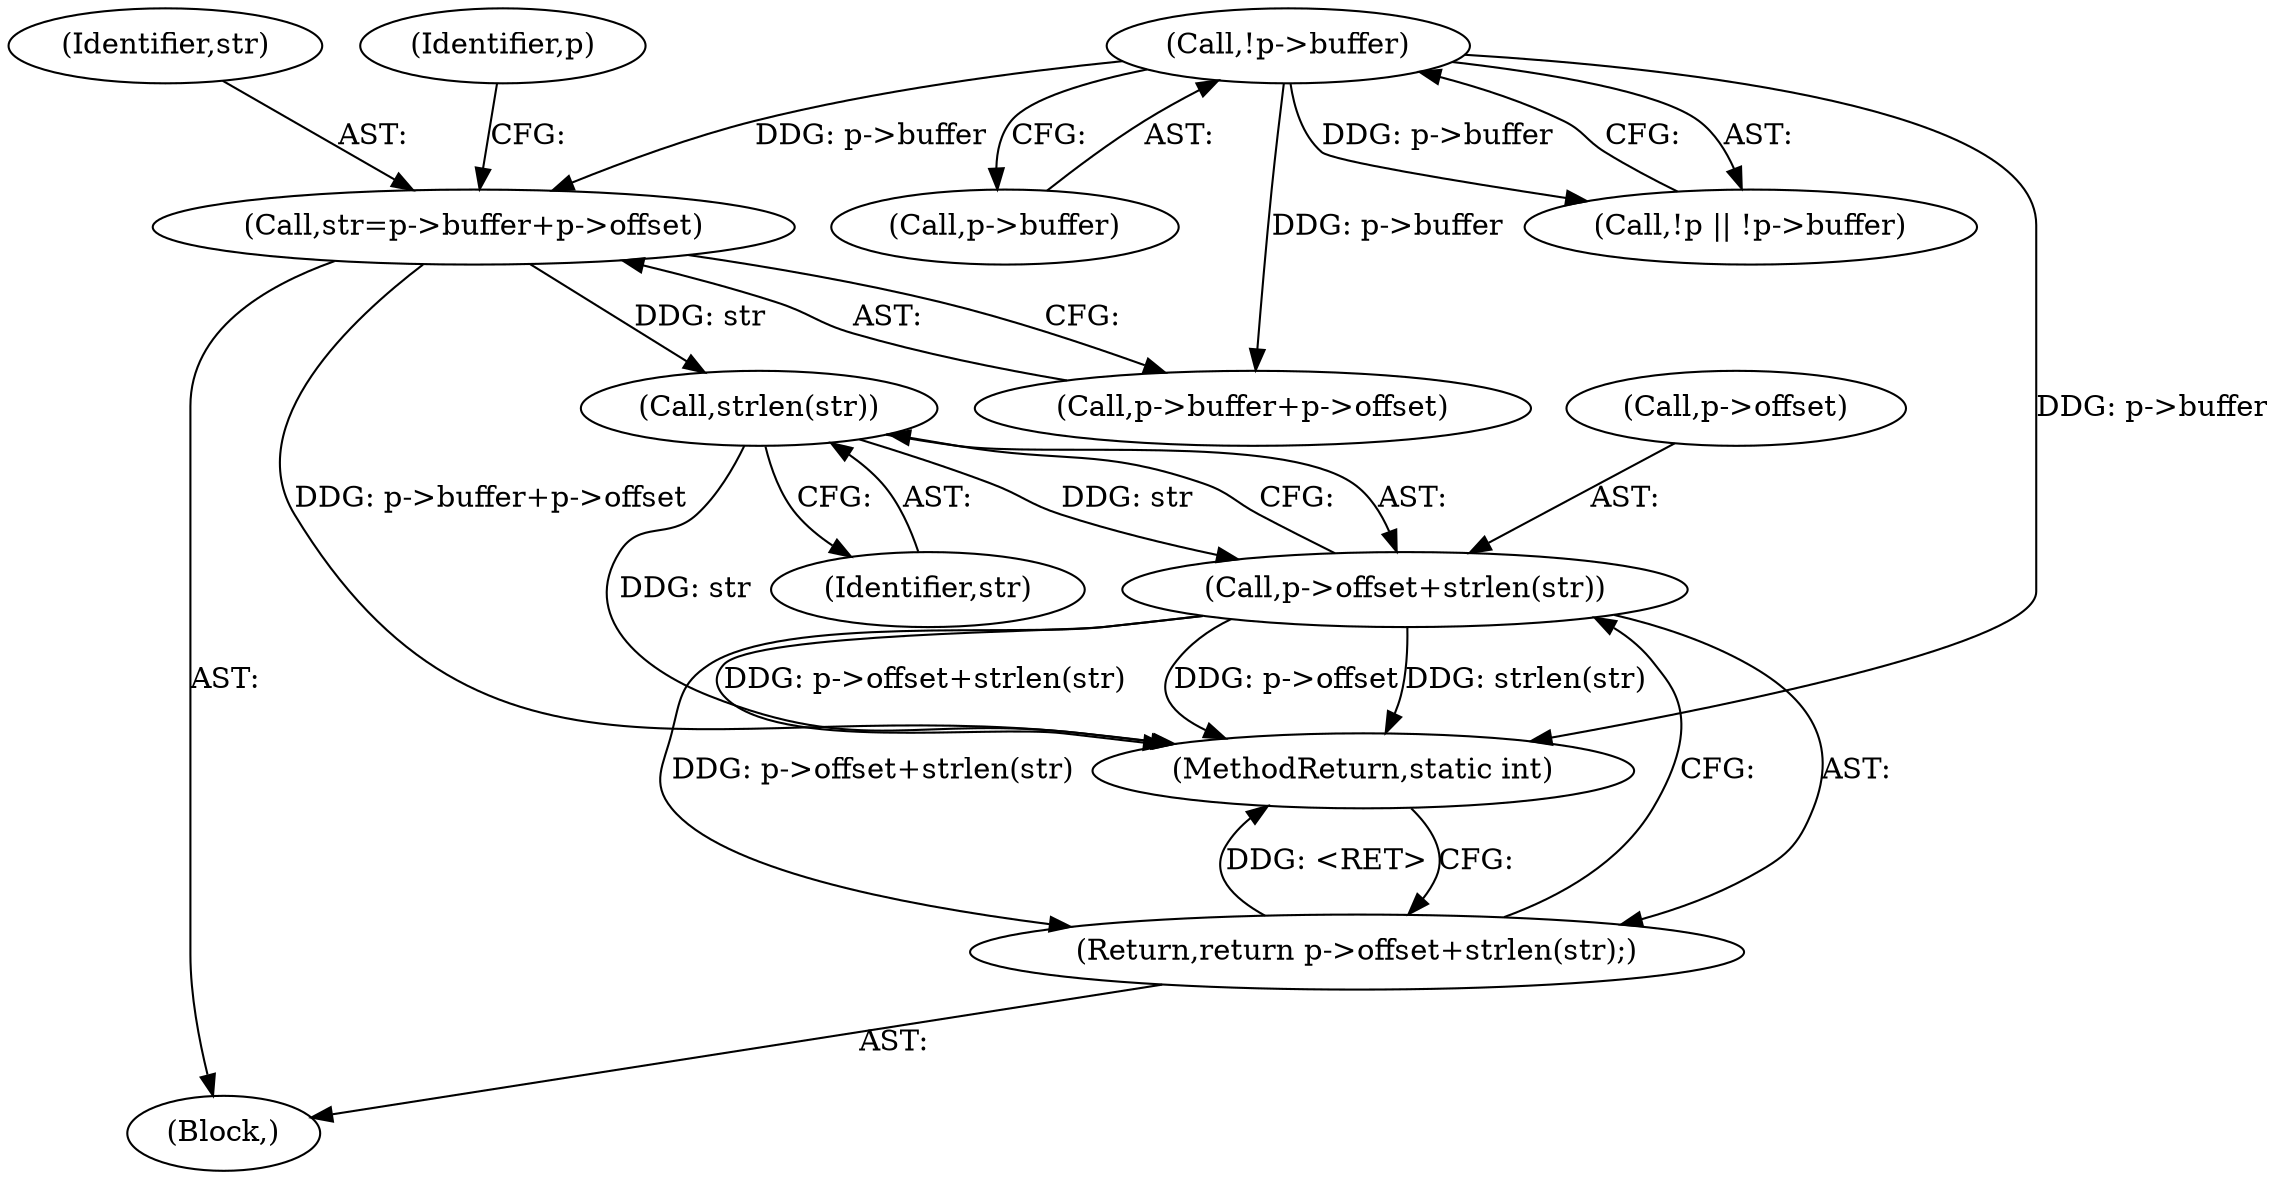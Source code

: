 digraph "0_iperf_91f2fa59e8ed80dfbf400add0164ee0e508e412a_41@API" {
"1000131" [label="(Call,strlen(str))"];
"1000117" [label="(Call,str=p->buffer+p->offset)"];
"1000111" [label="(Call,!p->buffer)"];
"1000127" [label="(Call,p->offset+strlen(str))"];
"1000126" [label="(Return,return p->offset+strlen(str);)"];
"1000129" [label="(Identifier,p)"];
"1000133" [label="(MethodReturn,static int)"];
"1000131" [label="(Call,strlen(str))"];
"1000117" [label="(Call,str=p->buffer+p->offset)"];
"1000132" [label="(Identifier,str)"];
"1000111" [label="(Call,!p->buffer)"];
"1000127" [label="(Call,p->offset+strlen(str))"];
"1000126" [label="(Return,return p->offset+strlen(str);)"];
"1000112" [label="(Call,p->buffer)"];
"1000105" [label="(Block,)"];
"1000128" [label="(Call,p->offset)"];
"1000119" [label="(Call,p->buffer+p->offset)"];
"1000118" [label="(Identifier,str)"];
"1000108" [label="(Call,!p || !p->buffer)"];
"1000131" -> "1000127"  [label="AST: "];
"1000131" -> "1000132"  [label="CFG: "];
"1000132" -> "1000131"  [label="AST: "];
"1000127" -> "1000131"  [label="CFG: "];
"1000131" -> "1000133"  [label="DDG: str"];
"1000131" -> "1000127"  [label="DDG: str"];
"1000117" -> "1000131"  [label="DDG: str"];
"1000117" -> "1000105"  [label="AST: "];
"1000117" -> "1000119"  [label="CFG: "];
"1000118" -> "1000117"  [label="AST: "];
"1000119" -> "1000117"  [label="AST: "];
"1000129" -> "1000117"  [label="CFG: "];
"1000117" -> "1000133"  [label="DDG: p->buffer+p->offset"];
"1000111" -> "1000117"  [label="DDG: p->buffer"];
"1000111" -> "1000108"  [label="AST: "];
"1000111" -> "1000112"  [label="CFG: "];
"1000112" -> "1000111"  [label="AST: "];
"1000108" -> "1000111"  [label="CFG: "];
"1000111" -> "1000133"  [label="DDG: p->buffer"];
"1000111" -> "1000108"  [label="DDG: p->buffer"];
"1000111" -> "1000119"  [label="DDG: p->buffer"];
"1000127" -> "1000126"  [label="AST: "];
"1000128" -> "1000127"  [label="AST: "];
"1000126" -> "1000127"  [label="CFG: "];
"1000127" -> "1000133"  [label="DDG: p->offset+strlen(str)"];
"1000127" -> "1000133"  [label="DDG: p->offset"];
"1000127" -> "1000133"  [label="DDG: strlen(str)"];
"1000127" -> "1000126"  [label="DDG: p->offset+strlen(str)"];
"1000126" -> "1000105"  [label="AST: "];
"1000133" -> "1000126"  [label="CFG: "];
"1000126" -> "1000133"  [label="DDG: <RET>"];
}
